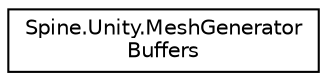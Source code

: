 digraph "그래픽컬한 클래스 계통도"
{
 // LATEX_PDF_SIZE
  edge [fontname="Helvetica",fontsize="10",labelfontname="Helvetica",labelfontsize="10"];
  node [fontname="Helvetica",fontsize="10",shape=record];
  rankdir="LR";
  Node0 [label="Spine.Unity.MeshGenerator\lBuffers",height=0.2,width=0.4,color="black", fillcolor="white", style="filled",URL="$struct_spine_1_1_unity_1_1_mesh_generator_buffers.html",tooltip=" "];
}

